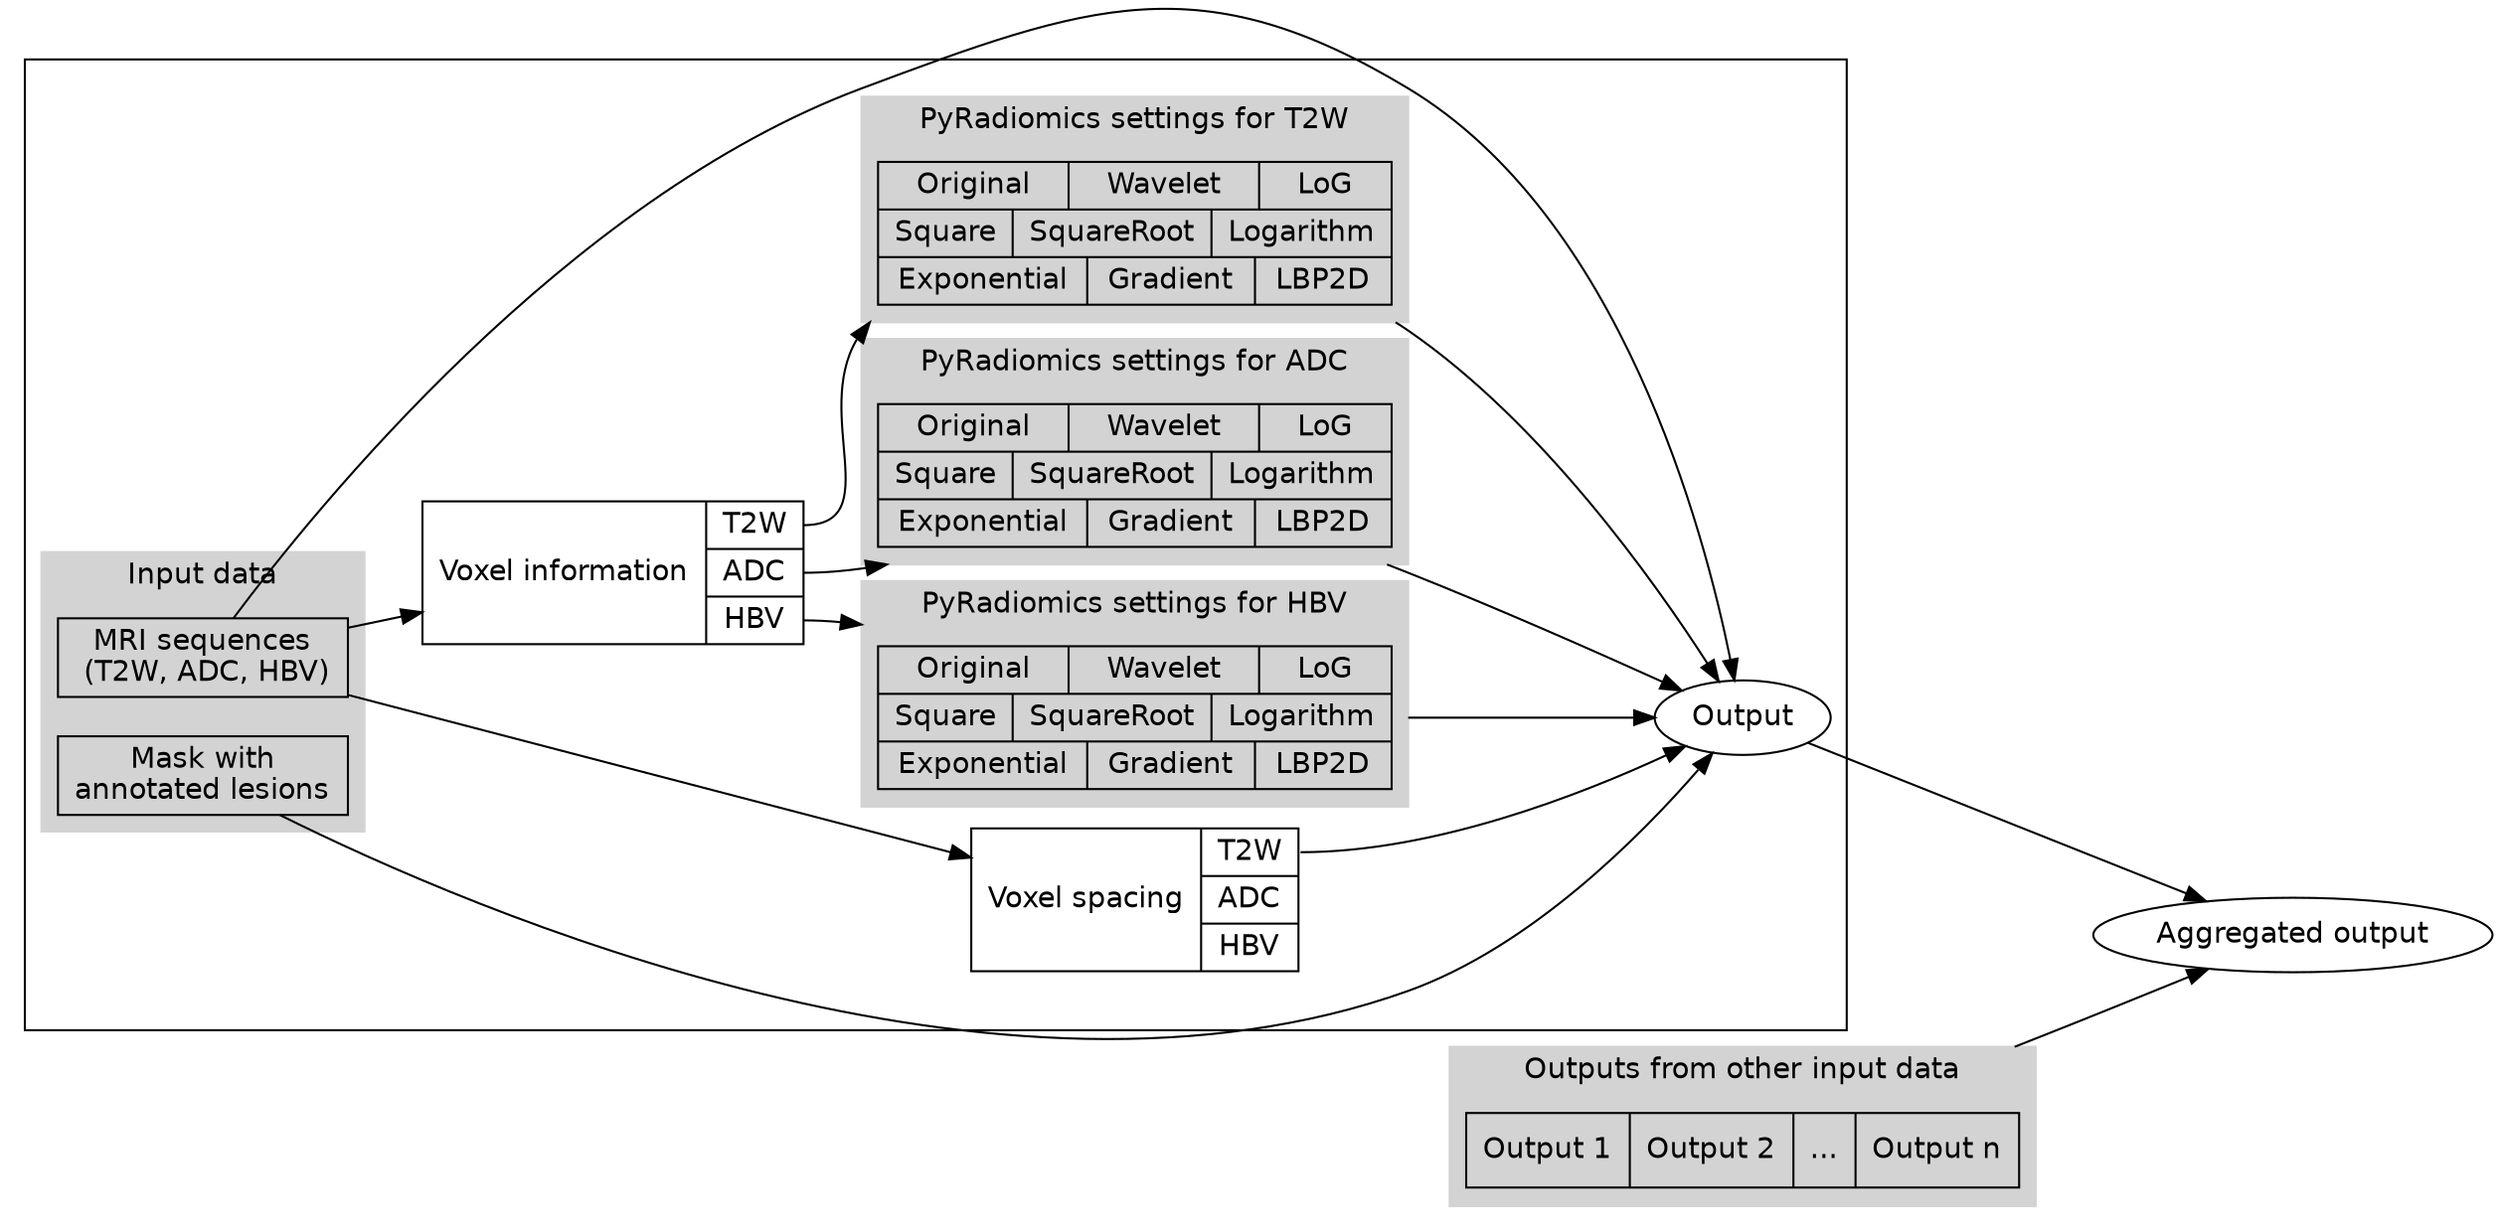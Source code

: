 digraph G {
    graph [rankdir=LR];
    compound=true;

    node [fontname="Helvetica"]
    
    subgraph cluster_main {
        subgraph cluster_0 {
            style=filled;
            color=lightgrey;
            fontname="Helvetica";
            node [color=black];
            mask [label="Mask with\nannotated lesions",shape=box];
            dataset [shape=record,label="MRI sequences\n (T2W, ADC, HBV)"];
            label = "Input data";
        };

        spacing [label="{Voxel spacing\n|{<f0>T2W|ADC|HBV}}",shape=record];

        voxel_information [label="{Voxel information\n|{<f0>T2W|<f1>ADC|<f2>HBV}}",shape=record]

        subgraph cluster_1 {
            style=filled;
            color=lightgrey;
            fontname="Helvetica";
            node [color=black];
            settings_t2w [
                label="{Original|Wavelet|LoG}|{Square|SquareRoot|Logarithm}|{Exponential|Gradient|LBP2D}",
                shape=record]
            label = "PyRadiomics settings for T2W";
        };

        subgraph cluster_2 {
            style=filled;
            color=lightgrey;
            fontname="Helvetica";
            node [color=black];
            settings_adc [
                label="{Original|Wavelet|LoG}|{Square|SquareRoot|Logarithm}|{Exponential|Gradient|LBP2D}",
                shape=record]
            label = "PyRadiomics settings for ADC";
        };

        subgraph cluster_3 {
            style=filled;
            color=lightgrey;
            fontname="Helvetica";
            node [color=black];
            settings_hbv [
                label="{Original|Wavelet|LoG}|{Square|SquareRoot|Logarithm}|{Exponential|Gradient|LBP2D}",
                shape=record]
            label = "PyRadiomics settings for HBV";
        };
        output [label="Output"];
    }

    subgraph cluster_4 {
		style=filled;
		color=lightgrey;
        fontname="Helvetica";
		node [color=black];
        output_other [label="{Output 1|Output 2|...|Output n}",shape=record]
		label = "Outputs from other input data";
	};

    output [label="Output"]

    dataset -> spacing;

    dataset -> voxel_information;

    voxel_information:f0 -> settings_t2w [lhead=cluster_1];
    voxel_information:f1 -> settings_adc [lhead=cluster_2];
    voxel_information:f2 -> settings_hbv [lhead=cluster_3];

    settings_t2w -> output [ltail=cluster_1];
    settings_adc -> output [ltail=cluster_2];
    settings_hbv -> output [ltail=cluster_3];

    dataset -> output;

    spacing:f0 -> output;

    mask -> output;

    output_other -> "Aggregated output" [ltail=cluster_4];
    output -> "Aggregated output";
}
